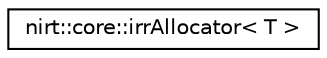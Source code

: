 digraph "Graphical Class Hierarchy"
{
 // LATEX_PDF_SIZE
  edge [fontname="Helvetica",fontsize="10",labelfontname="Helvetica",labelfontsize="10"];
  node [fontname="Helvetica",fontsize="10",shape=record];
  rankdir="LR";
  Node0 [label="nirt::core::irrAllocator\< T \>",height=0.2,width=0.4,color="black", fillcolor="white", style="filled",URL="$classnirt_1_1core_1_1irrAllocator.html",tooltip="Very simple allocator implementation, containers using it can be used across dll boundaries."];
}
